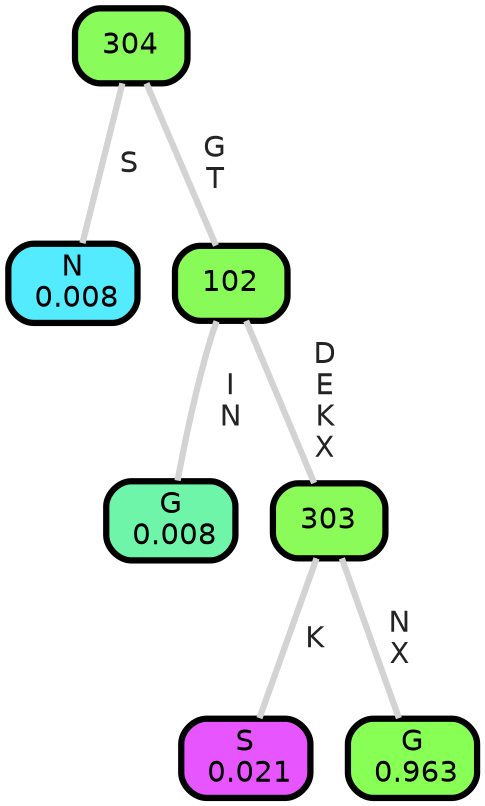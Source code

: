 graph Tree {
node [shape=box, style="filled, rounded",color="black",penwidth="3",fontcolor="black",                 fontname=helvetica] ;
graph [ranksep="0 equally", splines=straight,                 bgcolor=transparent, dpi=200] ;
edge [fontname=helvetica, fontweight=bold,fontcolor=grey14,color=lightgray] ;
0 [label="N
 0.008", fillcolor="#55ebff"] ;
1 [label="304", fillcolor="#89fb5a"] ;
2 [label="G
 0.008", fillcolor="#6ef5aa"] ;
3 [label="102", fillcolor="#89fb59"] ;
4 [label="S
 0.021", fillcolor="#e755ff"] ;
5 [label="303", fillcolor="#8afb58"] ;
6 [label="G
 0.963", fillcolor="#88ff55"] ;
1 -- 0 [label=" S",penwidth=3] ;
1 -- 3 [label=" G\n T",penwidth=3] ;
3 -- 2 [label=" I\n N",penwidth=3] ;
3 -- 5 [label=" D\n E\n K\n X",penwidth=3] ;
5 -- 4 [label=" K",penwidth=3] ;
5 -- 6 [label=" N\n X",penwidth=3] ;
{rank = same;}}
